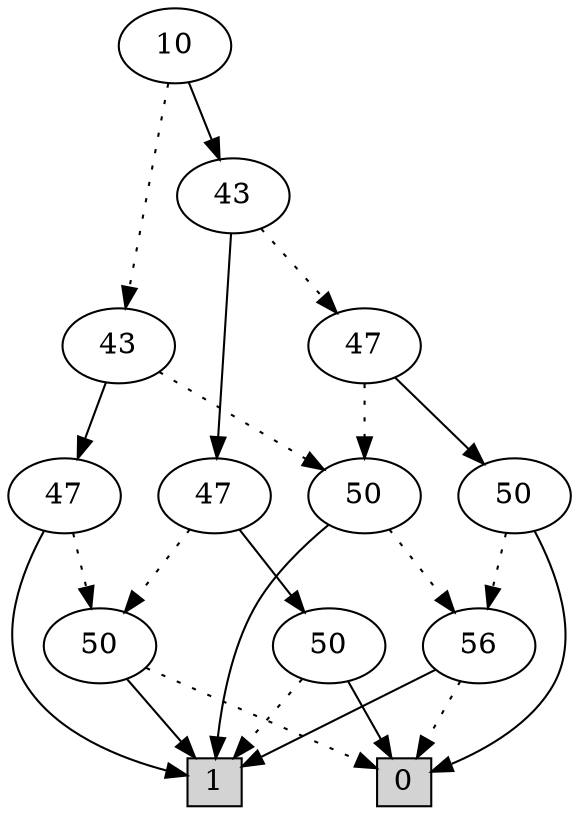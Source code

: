 digraph G {
0 [shape=box, label="0", style=filled, shape=box, height=0.3, width=0.3];
1 [shape=box, label="1", style=filled, shape=box, height=0.3, width=0.3];
4084 [label="10"];
4084 -> 4080 [style=dotted];
4084 -> 4083 [style=filled];
4080 [label="43"];
4080 -> 4078 [style=dotted];
4080 -> 4079 [style=filled];
4078 [label="50"];
4078 -> 114 [style=dotted];
4078 -> 1 [style=filled];
114 [label="56"];
114 -> 0 [style=dotted];
114 -> 1 [style=filled];
4079 [label="47"];
4079 -> 102 [style=dotted];
4079 -> 1 [style=filled];
102 [label="50"];
102 -> 0 [style=dotted];
102 -> 1 [style=filled];
4083 [label="43"];
4083 -> 4081 [style=dotted];
4083 -> 4082 [style=filled];
4081 [label="47"];
4081 -> 4078 [style=dotted];
4081 -> 4060 [style=filled];
4060 [label="50"];
4060 -> 114 [style=dotted];
4060 -> 0 [style=filled];
4082 [label="47"];
4082 -> 102 [style=dotted];
4082 -> 103 [style=filled];
103 [label="50"];
103 -> 1 [style=dotted];
103 -> 0 [style=filled];
}
